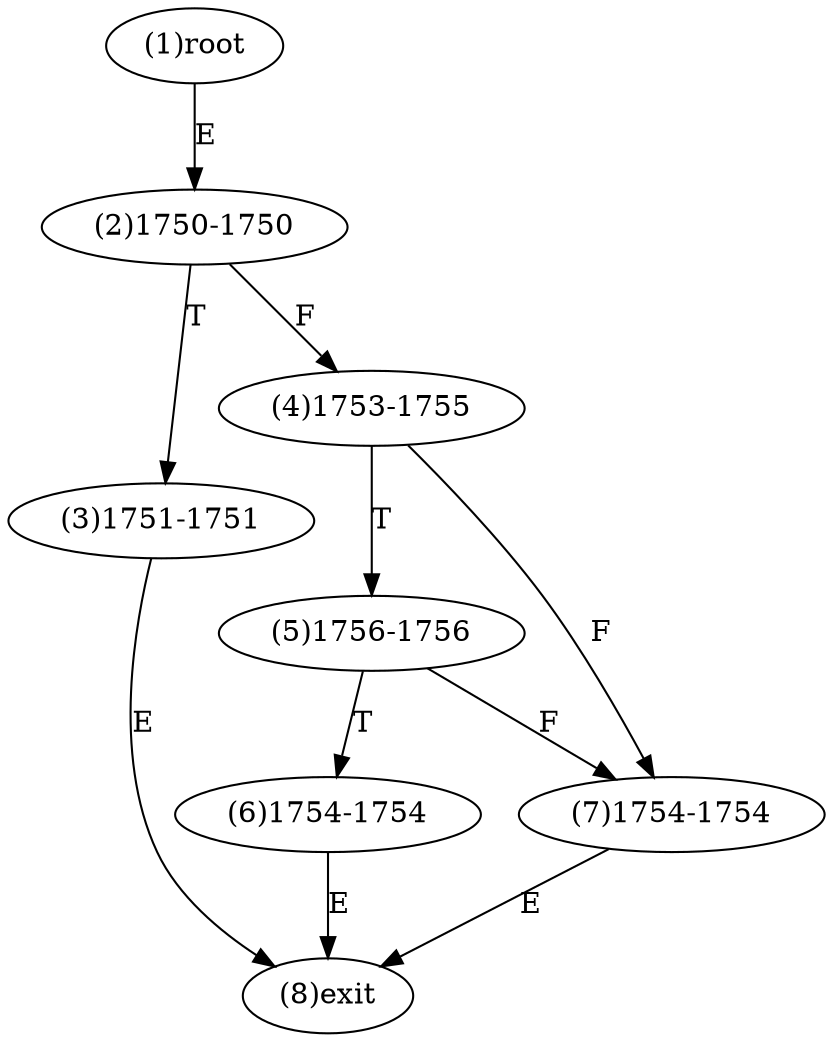 digraph "" { 
1[ label="(1)root"];
2[ label="(2)1750-1750"];
3[ label="(3)1751-1751"];
4[ label="(4)1753-1755"];
5[ label="(5)1756-1756"];
6[ label="(6)1754-1754"];
7[ label="(7)1754-1754"];
8[ label="(8)exit"];
1->2[ label="E"];
2->4[ label="F"];
2->3[ label="T"];
3->8[ label="E"];
4->7[ label="F"];
4->5[ label="T"];
5->7[ label="F"];
5->6[ label="T"];
6->8[ label="E"];
7->8[ label="E"];
}